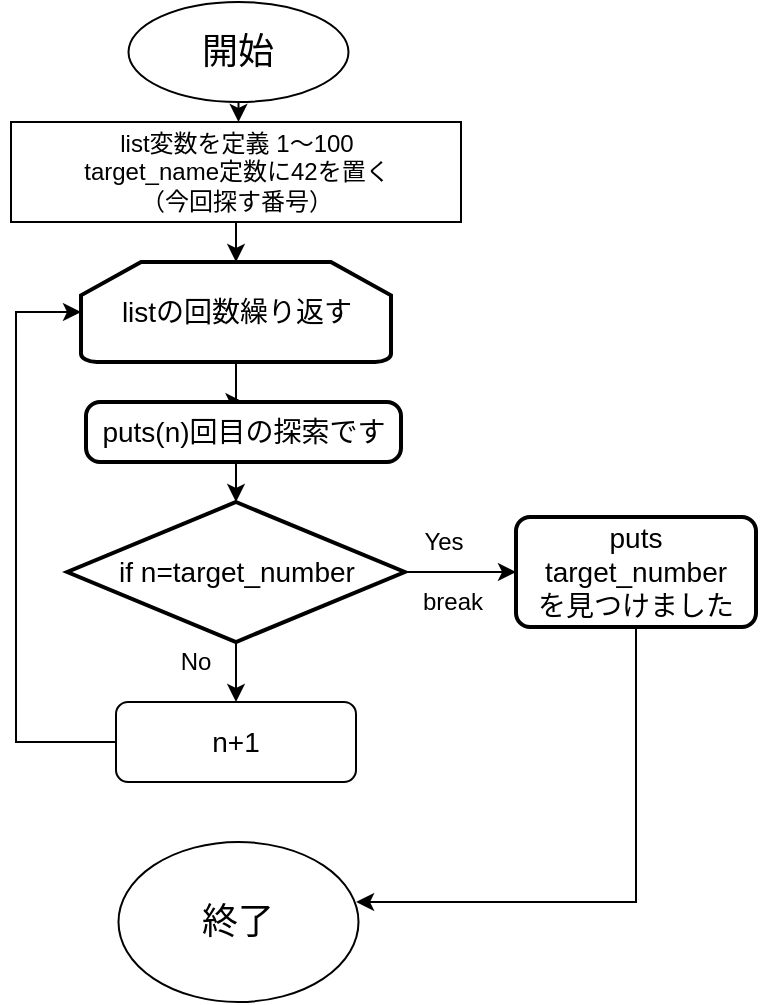 <mxfile version="13.7.1" type="github">
  <diagram id="gkMSf04ZtChf-fqA_jfN" name="Page-1">
    <mxGraphModel dx="460" dy="752" grid="1" gridSize="10" guides="1" tooltips="1" connect="1" arrows="1" fold="1" page="1" pageScale="1" pageWidth="827" pageHeight="1169" math="0" shadow="0">
      <root>
        <mxCell id="0" />
        <mxCell id="1" parent="0" />
        <mxCell id="psafOxS94XNtCy1Q7-pd-35" value="" style="edgeStyle=orthogonalEdgeStyle;rounded=0;orthogonalLoop=1;jettySize=auto;html=1;fontSize=14;" parent="1" source="psafOxS94XNtCy1Q7-pd-2" target="psafOxS94XNtCy1Q7-pd-4" edge="1">
          <mxGeometry relative="1" as="geometry">
            <Array as="points">
              <mxPoint x="140" y="120" />
              <mxPoint x="140" y="120" />
            </Array>
          </mxGeometry>
        </mxCell>
        <mxCell id="psafOxS94XNtCy1Q7-pd-2" value="&lt;font style=&quot;font-size: 18px&quot;&gt;開始&lt;/font&gt;" style="ellipse;whiteSpace=wrap;html=1;" parent="1" vertex="1">
          <mxGeometry x="86.25" y="50" width="110" height="50" as="geometry" />
        </mxCell>
        <mxCell id="psafOxS94XNtCy1Q7-pd-3" value="&lt;font style=&quot;font-size: 18px&quot;&gt;終了&lt;/font&gt;" style="ellipse;whiteSpace=wrap;html=1;" parent="1" vertex="1">
          <mxGeometry x="81.25" y="470" width="120" height="80" as="geometry" />
        </mxCell>
        <mxCell id="psafOxS94XNtCy1Q7-pd-47" style="edgeStyle=elbowEdgeStyle;rounded=0;orthogonalLoop=1;jettySize=auto;html=1;fontSize=14;" parent="1" source="psafOxS94XNtCy1Q7-pd-4" target="psafOxS94XNtCy1Q7-pd-38" edge="1">
          <mxGeometry relative="1" as="geometry" />
        </mxCell>
        <mxCell id="psafOxS94XNtCy1Q7-pd-4" value="list変数を定義 1～100&lt;br&gt;target_name定数に42を置く&lt;br&gt;（今回探す番号）" style="rounded=0;whiteSpace=wrap;html=1;" parent="1" vertex="1">
          <mxGeometry x="27.5" y="110" width="225" height="50" as="geometry" />
        </mxCell>
        <mxCell id="9s0ZSHUE-pp7oluO5VKB-4" style="edgeStyle=orthogonalEdgeStyle;rounded=0;orthogonalLoop=1;jettySize=auto;html=1;exitX=0.5;exitY=1;exitDx=0;exitDy=0;exitPerimeter=0;" edge="1" parent="1" source="psafOxS94XNtCy1Q7-pd-38" target="psafOxS94XNtCy1Q7-pd-40">
          <mxGeometry relative="1" as="geometry" />
        </mxCell>
        <mxCell id="psafOxS94XNtCy1Q7-pd-38" value="listの回数繰り返す" style="strokeWidth=2;html=1;shape=mxgraph.flowchart.loop_limit;whiteSpace=wrap;fontSize=14;" parent="1" vertex="1">
          <mxGeometry x="62.5" y="180" width="155" height="50" as="geometry" />
        </mxCell>
        <mxCell id="9s0ZSHUE-pp7oluO5VKB-6" style="edgeStyle=orthogonalEdgeStyle;rounded=0;orthogonalLoop=1;jettySize=auto;html=1;exitX=0.5;exitY=1;exitDx=0;exitDy=0;entryX=0.5;entryY=0;entryDx=0;entryDy=0;" edge="1" parent="1" source="psafOxS94XNtCy1Q7-pd-39" target="psafOxS94XNtCy1Q7-pd-43">
          <mxGeometry relative="1" as="geometry" />
        </mxCell>
        <mxCell id="9s0ZSHUE-pp7oluO5VKB-7" value="" style="edgeStyle=orthogonalEdgeStyle;rounded=0;orthogonalLoop=1;jettySize=auto;html=1;" edge="1" parent="1" source="psafOxS94XNtCy1Q7-pd-39" target="psafOxS94XNtCy1Q7-pd-66">
          <mxGeometry relative="1" as="geometry" />
        </mxCell>
        <mxCell id="psafOxS94XNtCy1Q7-pd-39" value="if n=target_number" style="rhombus;whiteSpace=wrap;html=1;fontFamily=Helvetica;fontSize=14;fontColor=#000000;align=center;strokeColor=#000000;strokeWidth=2;fillColor=#ffffff;" parent="1" vertex="1">
          <mxGeometry x="55.63" y="300" width="168.75" height="70" as="geometry" />
        </mxCell>
        <mxCell id="9s0ZSHUE-pp7oluO5VKB-5" style="edgeStyle=orthogonalEdgeStyle;rounded=0;orthogonalLoop=1;jettySize=auto;html=1;exitX=0.5;exitY=1;exitDx=0;exitDy=0;entryX=0.5;entryY=0;entryDx=0;entryDy=0;" edge="1" parent="1" source="psafOxS94XNtCy1Q7-pd-40" target="psafOxS94XNtCy1Q7-pd-39">
          <mxGeometry relative="1" as="geometry" />
        </mxCell>
        <mxCell id="psafOxS94XNtCy1Q7-pd-40" value="puts(n)回目の探索です" style="rounded=1;whiteSpace=wrap;html=1;absoluteArcSize=1;arcSize=14;strokeWidth=2;fontSize=14;" parent="1" vertex="1">
          <mxGeometry x="65" y="250" width="157.5" height="30" as="geometry" />
        </mxCell>
        <mxCell id="psafOxS94XNtCy1Q7-pd-67" style="edgeStyle=orthogonalEdgeStyle;rounded=0;orthogonalLoop=1;jettySize=auto;elbow=vertical;html=1;exitX=0;exitY=0.5;exitDx=0;exitDy=0;fontSize=14;entryX=0;entryY=0.5;entryDx=0;entryDy=0;entryPerimeter=0;" parent="1" source="psafOxS94XNtCy1Q7-pd-43" target="psafOxS94XNtCy1Q7-pd-38" edge="1">
          <mxGeometry relative="1" as="geometry">
            <mxPoint x="30" y="230" as="targetPoint" />
            <Array as="points">
              <mxPoint x="30" y="420" />
              <mxPoint x="30" y="205" />
            </Array>
          </mxGeometry>
        </mxCell>
        <mxCell id="psafOxS94XNtCy1Q7-pd-43" value="n+1" style="rounded=1;whiteSpace=wrap;html=1;fontFamily=Helvetica;fontSize=14;fontColor=#000000;align=center;strokeColor=#000000;fillColor=#ffffff;" parent="1" vertex="1">
          <mxGeometry x="80" y="400" width="120" height="40" as="geometry" />
        </mxCell>
        <mxCell id="psafOxS94XNtCy1Q7-pd-49" value="No" style="text;html=1;strokeColor=none;fillColor=none;align=center;verticalAlign=middle;whiteSpace=wrap;rounded=0;" parent="1" vertex="1">
          <mxGeometry x="100" y="370" width="40" height="20" as="geometry" />
        </mxCell>
        <mxCell id="9s0ZSHUE-pp7oluO5VKB-8" style="edgeStyle=orthogonalEdgeStyle;rounded=0;orthogonalLoop=1;jettySize=auto;html=1;exitX=0.5;exitY=1;exitDx=0;exitDy=0;entryX=0.99;entryY=0.375;entryDx=0;entryDy=0;entryPerimeter=0;" edge="1" parent="1" source="psafOxS94XNtCy1Q7-pd-66" target="psafOxS94XNtCy1Q7-pd-3">
          <mxGeometry relative="1" as="geometry">
            <mxPoint x="340" y="500" as="targetPoint" />
            <Array as="points">
              <mxPoint x="340" y="500" />
            </Array>
          </mxGeometry>
        </mxCell>
        <mxCell id="psafOxS94XNtCy1Q7-pd-66" value="puts&lt;br&gt;target_number&lt;br&gt;を見つけました" style="rounded=1;whiteSpace=wrap;html=1;absoluteArcSize=1;arcSize=14;strokeWidth=2;fontSize=14;" parent="1" vertex="1">
          <mxGeometry x="280" y="307.5" width="120" height="55" as="geometry" />
        </mxCell>
        <mxCell id="psafOxS94XNtCy1Q7-pd-76" value="Yes" style="text;html=1;strokeColor=none;fillColor=none;align=center;verticalAlign=middle;whiteSpace=wrap;rounded=0;" parent="1" vertex="1">
          <mxGeometry x="224.38" y="310" width="40" height="20" as="geometry" />
        </mxCell>
        <mxCell id="9s0ZSHUE-pp7oluO5VKB-1" style="edgeStyle=orthogonalEdgeStyle;rounded=0;orthogonalLoop=1;jettySize=auto;html=1;exitX=0.5;exitY=1;exitDx=0;exitDy=0;" edge="1" parent="1" source="psafOxS94XNtCy1Q7-pd-76" target="psafOxS94XNtCy1Q7-pd-76">
          <mxGeometry relative="1" as="geometry" />
        </mxCell>
        <mxCell id="9s0ZSHUE-pp7oluO5VKB-10" value="break" style="text;html=1;align=center;verticalAlign=middle;resizable=0;points=[];autosize=1;" vertex="1" parent="1">
          <mxGeometry x="222.5" y="340" width="50" height="20" as="geometry" />
        </mxCell>
      </root>
    </mxGraphModel>
  </diagram>
</mxfile>
